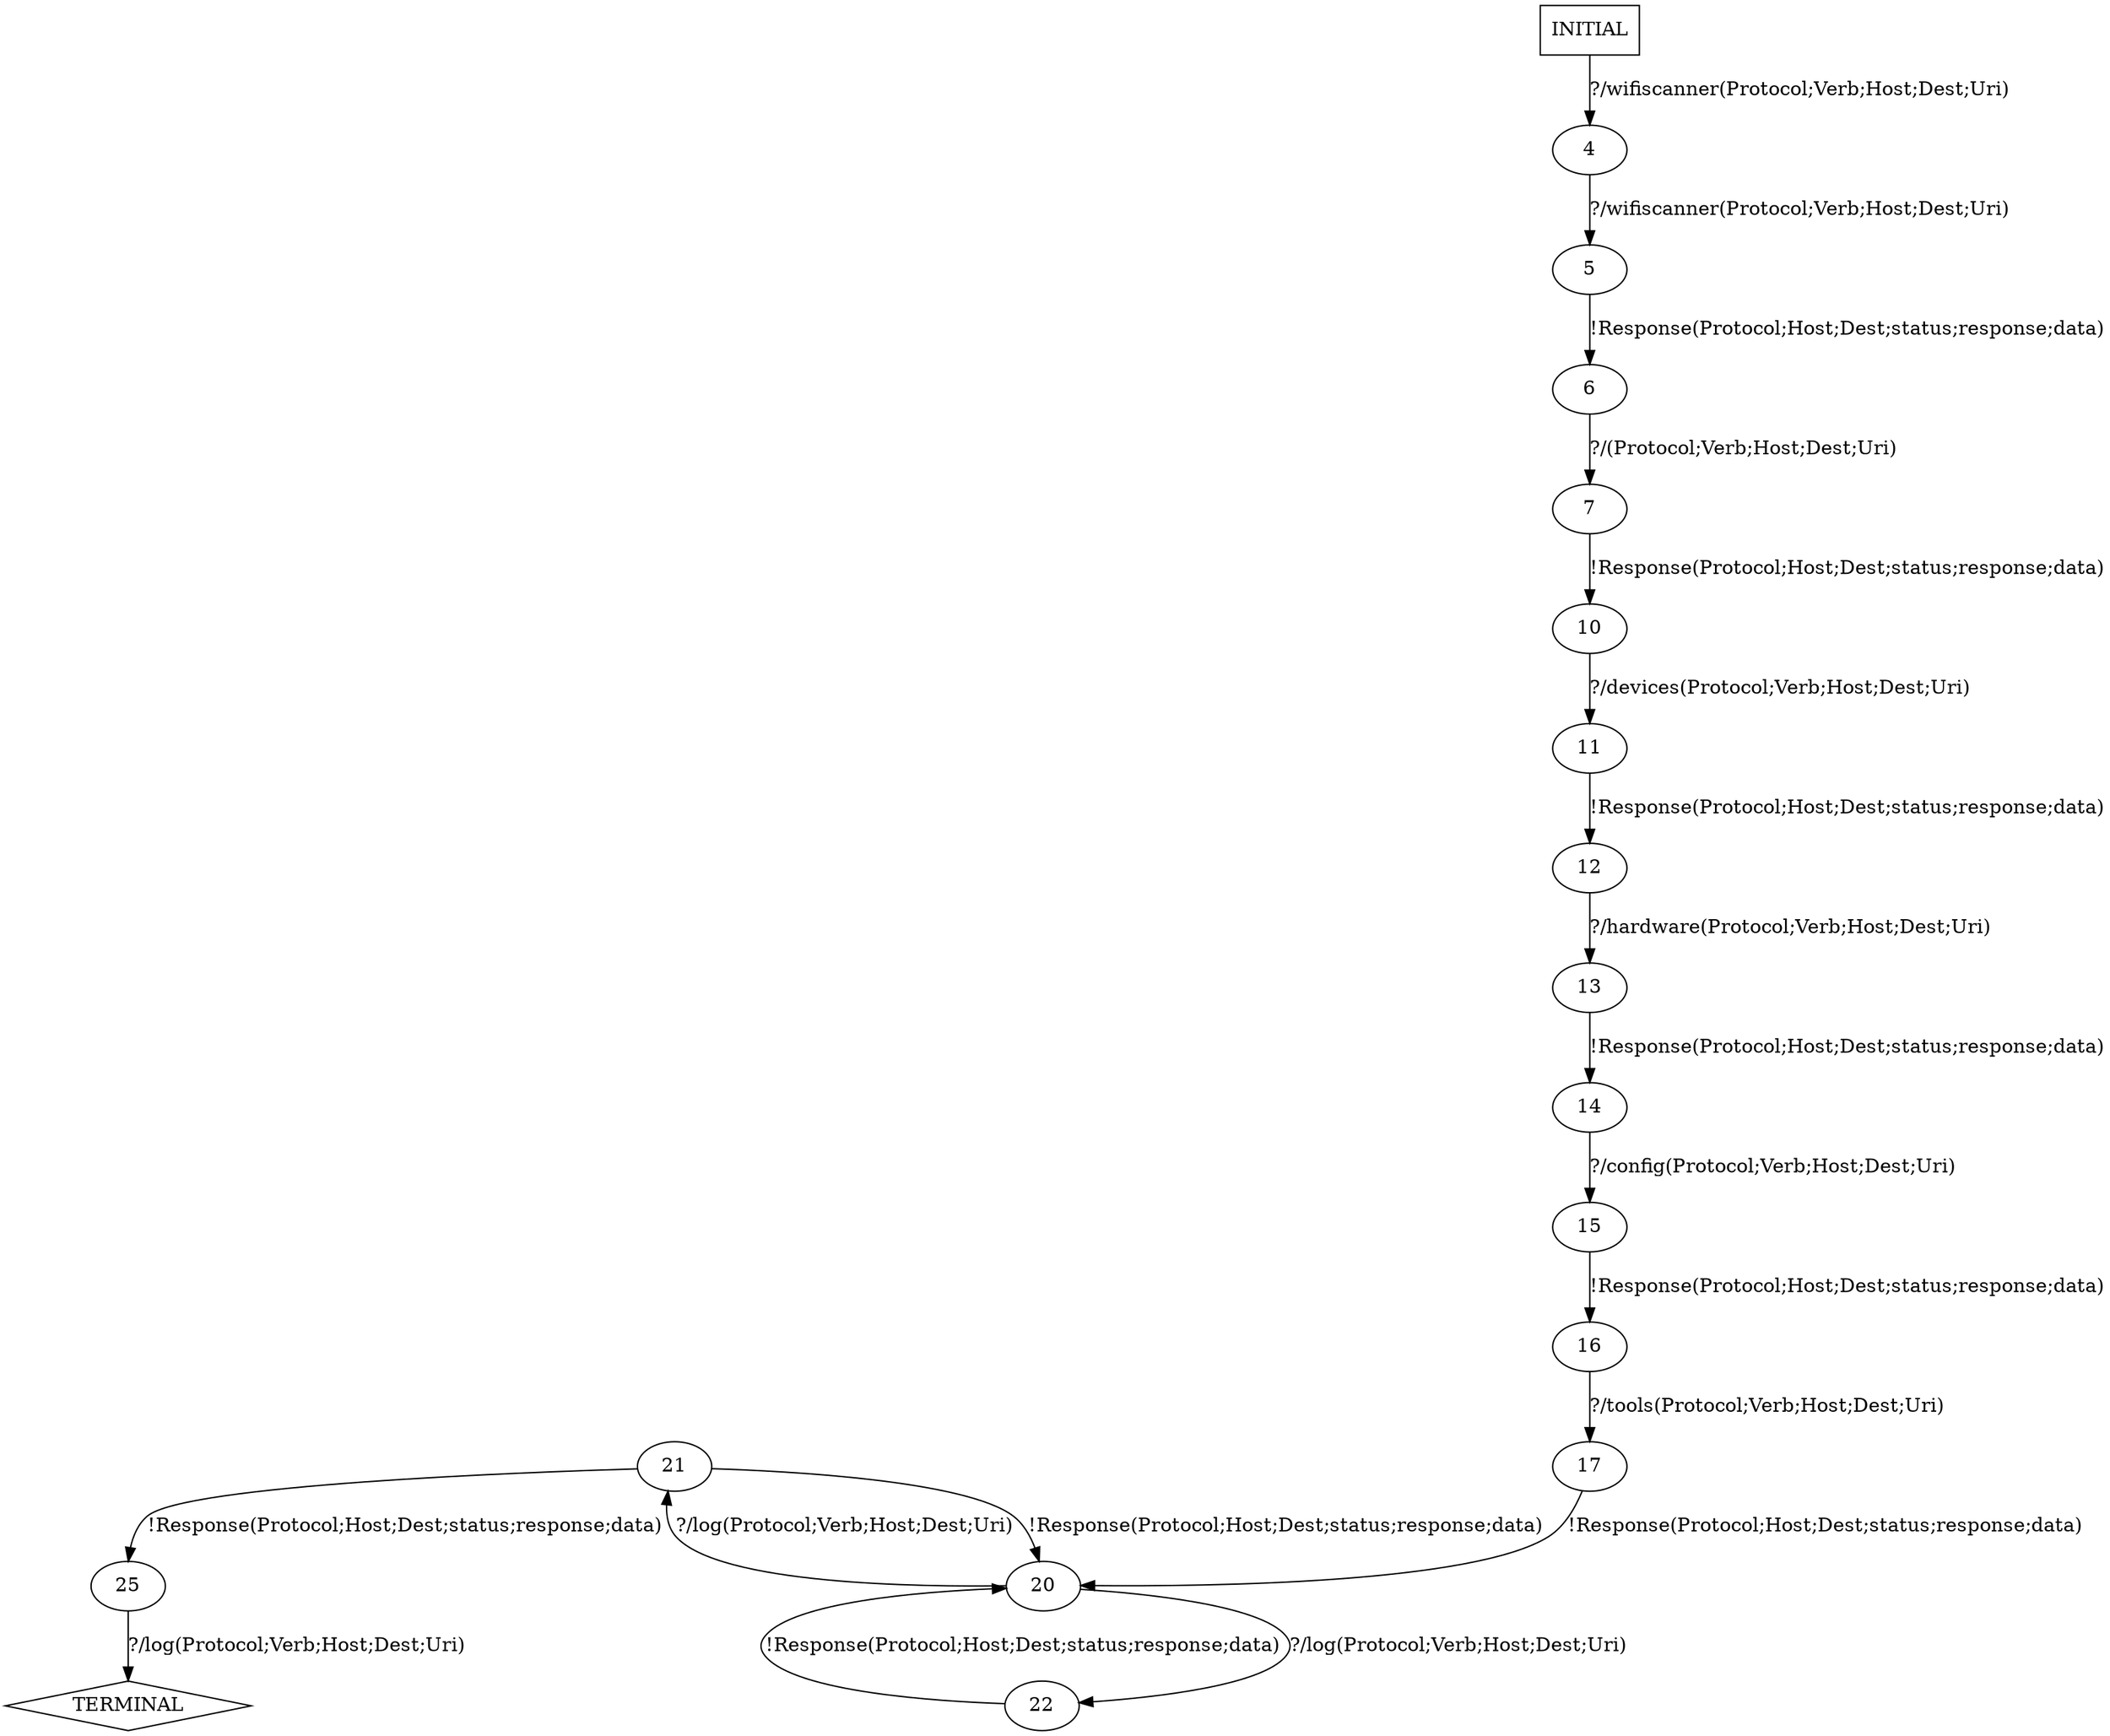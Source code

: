 digraph G {
  1 [label="TERMINAL",shape=diamond];
  3 [label="INITIAL",shape=box];
  4 [label="4"];
  5 [label="5"];
  6 [label="6"];
  7 [label="7"];
  10 [label="10"];
  11 [label="11"];
  12 [label="12"];
  13 [label="13"];
  14 [label="14"];
  15 [label="15"];
  16 [label="16"];
  17 [label="17"];
  20 [label="20"];
  21 [label="21"];
  22 [label="22"];
  25 [label="25"];
3->4  [label="?/wifiscanner(Protocol;Verb;Host;Dest;Uri)"]
4->5  [label="?/wifiscanner(Protocol;Verb;Host;Dest;Uri)"]
5->6  [label="!Response(Protocol;Host;Dest;status;response;data)"]
6->7  [label="?/(Protocol;Verb;Host;Dest;Uri)"]
7->10  [label="!Response(Protocol;Host;Dest;status;response;data)"]
10->11  [label="?/devices(Protocol;Verb;Host;Dest;Uri)"]
11->12  [label="!Response(Protocol;Host;Dest;status;response;data)"]
12->13  [label="?/hardware(Protocol;Verb;Host;Dest;Uri)"]
13->14  [label="!Response(Protocol;Host;Dest;status;response;data)"]
14->15  [label="?/config(Protocol;Verb;Host;Dest;Uri)"]
15->16  [label="!Response(Protocol;Host;Dest;status;response;data)"]
16->17  [label="?/tools(Protocol;Verb;Host;Dest;Uri)"]
17->20  [label="!Response(Protocol;Host;Dest;status;response;data)"]
20->22  [label="?/log(Protocol;Verb;Host;Dest;Uri)"]
20->21  [label="?/log(Protocol;Verb;Host;Dest;Uri)"]
21->25  [label="!Response(Protocol;Host;Dest;status;response;data)"]
21->20  [label="!Response(Protocol;Host;Dest;status;response;data)"]
22->20  [label="!Response(Protocol;Host;Dest;status;response;data)"]
25->1  [label="?/log(Protocol;Verb;Host;Dest;Uri)"]
}
